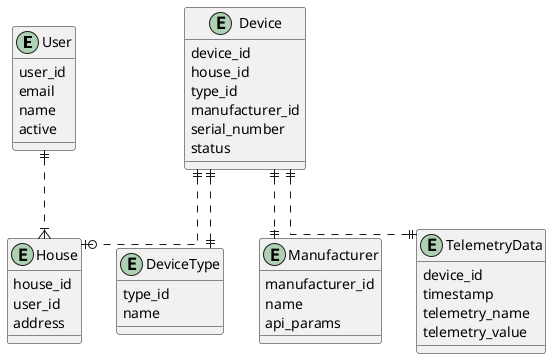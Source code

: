 @startuml

skinparam linetype ortho

entity "User" as User {
  user_id
  email
  name
  active
}

entity "House" as House {
  house_id
  user_id
  address
}

entity "Device" as Device {
  device_id
  house_id
  type_id
  manufacturer_id
  serial_number
  status
}

entity "DeviceType" as DeviceType {
  type_id
  name
}


entity "Manufacturer" as Manufacturer {
  manufacturer_id
  name
  api_params
}


entity "TelemetryData" as TelemetryData {
  device_id
  timestamp
  telemetry_name
  telemetry_value
}

User ||..|{ House
Device ||..o| House
Device ||..|| DeviceType
Device ||..|| TelemetryData
Device ||..|| Manufacturer

@enduml
